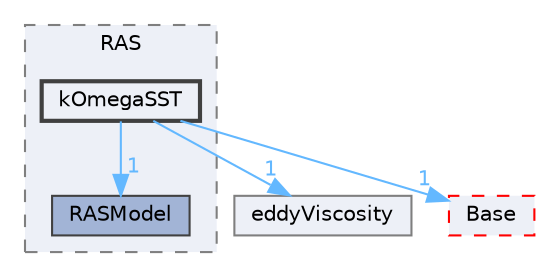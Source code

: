digraph "src/TurbulenceModels/turbulenceModels/RAS/kOmegaSST"
{
 // LATEX_PDF_SIZE
  bgcolor="transparent";
  edge [fontname=Helvetica,fontsize=10,labelfontname=Helvetica,labelfontsize=10];
  node [fontname=Helvetica,fontsize=10,shape=box,height=0.2,width=0.4];
  compound=true
  subgraph clusterdir_adfb94148fb30832cafb0debb79458ba {
    graph [ bgcolor="#edf0f7", pencolor="grey50", label="RAS", fontname=Helvetica,fontsize=10 style="filled,dashed", URL="dir_adfb94148fb30832cafb0debb79458ba.html",tooltip=""]
  dir_695988d4b6a6c12df1635b93ccab0d53 [label="RASModel", fillcolor="#a2b4d6", color="grey25", style="filled", URL="dir_695988d4b6a6c12df1635b93ccab0d53.html",tooltip=""];
  dir_f85db535a91ca35479c22a595fdea04d [label="kOmegaSST", fillcolor="#edf0f7", color="grey25", style="filled,bold", URL="dir_f85db535a91ca35479c22a595fdea04d.html",tooltip=""];
  }
  dir_2ce9cd11231736fb615d4764f347b0fd [label="eddyViscosity", fillcolor="#edf0f7", color="grey50", style="filled", URL="dir_2ce9cd11231736fb615d4764f347b0fd.html",tooltip=""];
  dir_3832ed45651eb26efa0c13129dbd5167 [label="Base", fillcolor="#edf0f7", color="red", style="filled,dashed", URL="dir_3832ed45651eb26efa0c13129dbd5167.html",tooltip=""];
  dir_f85db535a91ca35479c22a595fdea04d->dir_2ce9cd11231736fb615d4764f347b0fd [headlabel="1", labeldistance=1.5 headhref="dir_002044_001103.html" href="dir_002044_001103.html" color="steelblue1" fontcolor="steelblue1"];
  dir_f85db535a91ca35479c22a595fdea04d->dir_3832ed45651eb26efa0c13129dbd5167 [headlabel="1", labeldistance=1.5 headhref="dir_002044_000196.html" href="dir_002044_000196.html" color="steelblue1" fontcolor="steelblue1"];
  dir_f85db535a91ca35479c22a595fdea04d->dir_695988d4b6a6c12df1635b93ccab0d53 [headlabel="1", labeldistance=1.5 headhref="dir_002044_003199.html" href="dir_002044_003199.html" color="steelblue1" fontcolor="steelblue1"];
}
